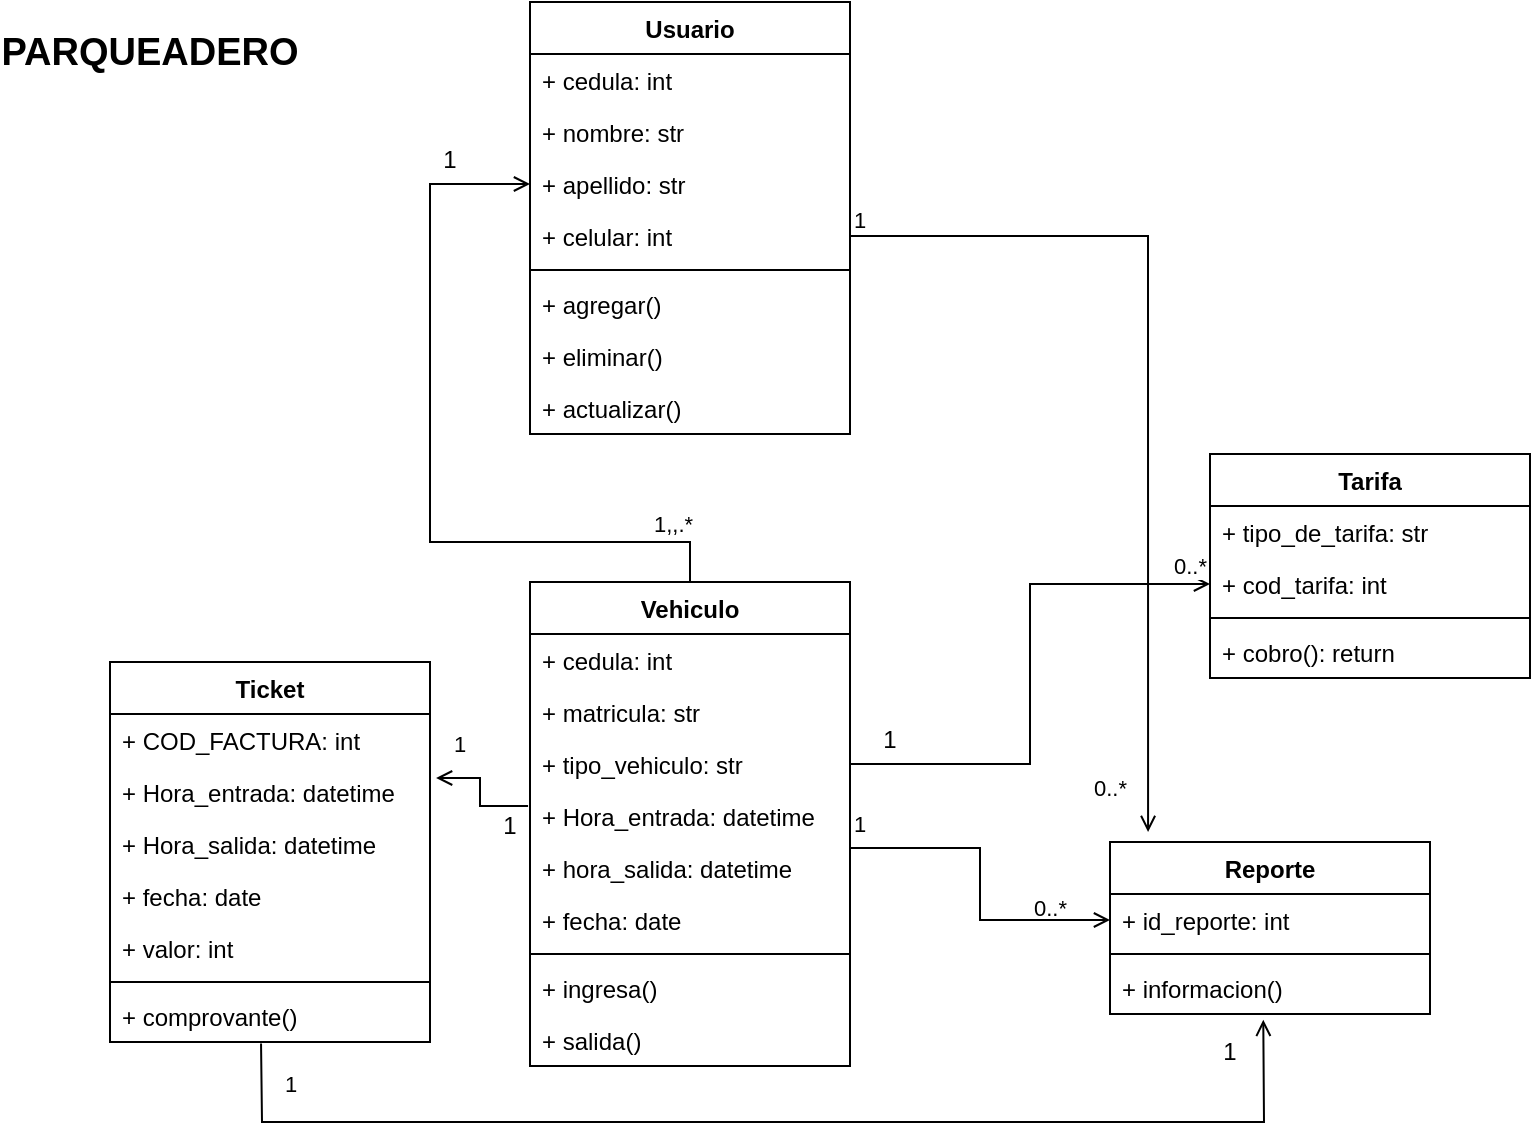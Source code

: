 <mxfile version="20.3.0" type="device"><diagram id="OvyDrUcU38aJkp216jhE" name="Página-1"><mxGraphModel dx="868" dy="593" grid="1" gridSize="10" guides="1" tooltips="1" connect="1" arrows="1" fold="1" page="1" pageScale="1" pageWidth="827" pageHeight="1169" math="0" shadow="0"><root><mxCell id="0"/><mxCell id="1" parent="0"/><mxCell id="oxeVCbczg50KtXoZs9Jp-1" value="Usuario" style="swimlane;fontStyle=1;align=center;verticalAlign=top;childLayout=stackLayout;horizontal=1;startSize=26;horizontalStack=0;resizeParent=1;resizeParentMax=0;resizeLast=0;collapsible=1;marginBottom=0;" parent="1" vertex="1"><mxGeometry x="310" y="70" width="160" height="216" as="geometry"/></mxCell><mxCell id="oxeVCbczg50KtXoZs9Jp-2" value="+ cedula: int&#10;&#10;&#10;&#10;&#10;" style="text;strokeColor=none;fillColor=none;align=left;verticalAlign=top;spacingLeft=4;spacingRight=4;overflow=hidden;rotatable=0;points=[[0,0.5],[1,0.5]];portConstraint=eastwest;" parent="oxeVCbczg50KtXoZs9Jp-1" vertex="1"><mxGeometry y="26" width="160" height="26" as="geometry"/></mxCell><mxCell id="oxeVCbczg50KtXoZs9Jp-7" value="+ nombre: str&#10;&#10;&#10;&#10;&#10;" style="text;strokeColor=none;fillColor=none;align=left;verticalAlign=top;spacingLeft=4;spacingRight=4;overflow=hidden;rotatable=0;points=[[0,0.5],[1,0.5]];portConstraint=eastwest;" parent="oxeVCbczg50KtXoZs9Jp-1" vertex="1"><mxGeometry y="52" width="160" height="26" as="geometry"/></mxCell><mxCell id="oxeVCbczg50KtXoZs9Jp-8" value="+ apellido: str&#10;&#10;&#10;&#10;&#10;" style="text;strokeColor=none;fillColor=none;align=left;verticalAlign=top;spacingLeft=4;spacingRight=4;overflow=hidden;rotatable=0;points=[[0,0.5],[1,0.5]];portConstraint=eastwest;" parent="oxeVCbczg50KtXoZs9Jp-1" vertex="1"><mxGeometry y="78" width="160" height="26" as="geometry"/></mxCell><mxCell id="oxeVCbczg50KtXoZs9Jp-9" value="+ celular: int&#10;&#10;&#10;&#10;&#10;" style="text;strokeColor=none;fillColor=none;align=left;verticalAlign=top;spacingLeft=4;spacingRight=4;overflow=hidden;rotatable=0;points=[[0,0.5],[1,0.5]];portConstraint=eastwest;" parent="oxeVCbczg50KtXoZs9Jp-1" vertex="1"><mxGeometry y="104" width="160" height="26" as="geometry"/></mxCell><mxCell id="oxeVCbczg50KtXoZs9Jp-3" value="" style="line;strokeWidth=1;fillColor=none;align=left;verticalAlign=middle;spacingTop=-1;spacingLeft=3;spacingRight=3;rotatable=0;labelPosition=right;points=[];portConstraint=eastwest;strokeColor=inherit;" parent="oxeVCbczg50KtXoZs9Jp-1" vertex="1"><mxGeometry y="130" width="160" height="8" as="geometry"/></mxCell><mxCell id="oxeVCbczg50KtXoZs9Jp-4" value="+ agregar()" style="text;strokeColor=none;fillColor=none;align=left;verticalAlign=top;spacingLeft=4;spacingRight=4;overflow=hidden;rotatable=0;points=[[0,0.5],[1,0.5]];portConstraint=eastwest;" parent="oxeVCbczg50KtXoZs9Jp-1" vertex="1"><mxGeometry y="138" width="160" height="26" as="geometry"/></mxCell><mxCell id="oxeVCbczg50KtXoZs9Jp-13" value="+ eliminar()" style="text;strokeColor=none;fillColor=none;align=left;verticalAlign=top;spacingLeft=4;spacingRight=4;overflow=hidden;rotatable=0;points=[[0,0.5],[1,0.5]];portConstraint=eastwest;" parent="oxeVCbczg50KtXoZs9Jp-1" vertex="1"><mxGeometry y="164" width="160" height="26" as="geometry"/></mxCell><mxCell id="oxeVCbczg50KtXoZs9Jp-14" value="+ actualizar()" style="text;strokeColor=none;fillColor=none;align=left;verticalAlign=top;spacingLeft=4;spacingRight=4;overflow=hidden;rotatable=0;points=[[0,0.5],[1,0.5]];portConstraint=eastwest;" parent="oxeVCbczg50KtXoZs9Jp-1" vertex="1"><mxGeometry y="190" width="160" height="26" as="geometry"/></mxCell><mxCell id="oxeVCbczg50KtXoZs9Jp-15" value="Vehiculo" style="swimlane;fontStyle=1;align=center;verticalAlign=top;childLayout=stackLayout;horizontal=1;startSize=26;horizontalStack=0;resizeParent=1;resizeParentMax=0;resizeLast=0;collapsible=1;marginBottom=0;" parent="1" vertex="1"><mxGeometry x="310" y="360" width="160" height="242" as="geometry"/></mxCell><mxCell id="oxeVCbczg50KtXoZs9Jp-16" value="+ cedula: int&#10;&#10;&#10;&#10;&#10;" style="text;strokeColor=none;fillColor=none;align=left;verticalAlign=top;spacingLeft=4;spacingRight=4;overflow=hidden;rotatable=0;points=[[0,0.5],[1,0.5]];portConstraint=eastwest;" parent="oxeVCbczg50KtXoZs9Jp-15" vertex="1"><mxGeometry y="26" width="160" height="26" as="geometry"/></mxCell><mxCell id="oxeVCbczg50KtXoZs9Jp-17" value="+ matricula: str&#10;&#10;&#10;&#10;&#10;" style="text;strokeColor=none;fillColor=none;align=left;verticalAlign=top;spacingLeft=4;spacingRight=4;overflow=hidden;rotatable=0;points=[[0,0.5],[1,0.5]];portConstraint=eastwest;" parent="oxeVCbczg50KtXoZs9Jp-15" vertex="1"><mxGeometry y="52" width="160" height="26" as="geometry"/></mxCell><mxCell id="oxeVCbczg50KtXoZs9Jp-18" value="+ tipo_vehiculo: str&#10;&#10;&#10;&#10;&#10;" style="text;strokeColor=none;fillColor=none;align=left;verticalAlign=top;spacingLeft=4;spacingRight=4;overflow=hidden;rotatable=0;points=[[0,0.5],[1,0.5]];portConstraint=eastwest;" parent="oxeVCbczg50KtXoZs9Jp-15" vertex="1"><mxGeometry y="78" width="160" height="26" as="geometry"/></mxCell><mxCell id="oxeVCbczg50KtXoZs9Jp-19" value="+ Hora_entrada: datetime&#10;&#10;&#10;&#10;&#10;" style="text;strokeColor=none;fillColor=none;align=left;verticalAlign=top;spacingLeft=4;spacingRight=4;overflow=hidden;rotatable=0;points=[[0,0.5],[1,0.5]];portConstraint=eastwest;" parent="oxeVCbczg50KtXoZs9Jp-15" vertex="1"><mxGeometry y="104" width="160" height="26" as="geometry"/></mxCell><mxCell id="oxeVCbczg50KtXoZs9Jp-20" value="+ hora_salida: datetime &#10;&#10;&#10;&#10;&#10;" style="text;strokeColor=none;fillColor=none;align=left;verticalAlign=top;spacingLeft=4;spacingRight=4;overflow=hidden;rotatable=0;points=[[0,0.5],[1,0.5]];portConstraint=eastwest;" parent="oxeVCbczg50KtXoZs9Jp-15" vertex="1"><mxGeometry y="130" width="160" height="26" as="geometry"/></mxCell><mxCell id="oxeVCbczg50KtXoZs9Jp-25" value="+ fecha: date &#10;&#10;&#10;&#10;&#10;" style="text;strokeColor=none;fillColor=none;align=left;verticalAlign=top;spacingLeft=4;spacingRight=4;overflow=hidden;rotatable=0;points=[[0,0.5],[1,0.5]];portConstraint=eastwest;" parent="oxeVCbczg50KtXoZs9Jp-15" vertex="1"><mxGeometry y="156" width="160" height="26" as="geometry"/></mxCell><mxCell id="oxeVCbczg50KtXoZs9Jp-21" value="" style="line;strokeWidth=1;fillColor=none;align=left;verticalAlign=middle;spacingTop=-1;spacingLeft=3;spacingRight=3;rotatable=0;labelPosition=right;points=[];portConstraint=eastwest;strokeColor=inherit;" parent="oxeVCbczg50KtXoZs9Jp-15" vertex="1"><mxGeometry y="182" width="160" height="8" as="geometry"/></mxCell><mxCell id="oxeVCbczg50KtXoZs9Jp-22" value="+ ingresa()" style="text;strokeColor=none;fillColor=none;align=left;verticalAlign=top;spacingLeft=4;spacingRight=4;overflow=hidden;rotatable=0;points=[[0,0.5],[1,0.5]];portConstraint=eastwest;" parent="oxeVCbczg50KtXoZs9Jp-15" vertex="1"><mxGeometry y="190" width="160" height="26" as="geometry"/></mxCell><mxCell id="oxeVCbczg50KtXoZs9Jp-23" value="+ salida()" style="text;strokeColor=none;fillColor=none;align=left;verticalAlign=top;spacingLeft=4;spacingRight=4;overflow=hidden;rotatable=0;points=[[0,0.5],[1,0.5]];portConstraint=eastwest;" parent="oxeVCbczg50KtXoZs9Jp-15" vertex="1"><mxGeometry y="216" width="160" height="26" as="geometry"/></mxCell><mxCell id="oxeVCbczg50KtXoZs9Jp-29" value="Tarifa" style="swimlane;fontStyle=1;align=center;verticalAlign=top;childLayout=stackLayout;horizontal=1;startSize=26;horizontalStack=0;resizeParent=1;resizeParentMax=0;resizeLast=0;collapsible=1;marginBottom=0;" parent="1" vertex="1"><mxGeometry x="650" y="296" width="160" height="112" as="geometry"/></mxCell><mxCell id="oxeVCbczg50KtXoZs9Jp-30" value="+ tipo_de_tarifa: str" style="text;strokeColor=none;fillColor=none;align=left;verticalAlign=top;spacingLeft=4;spacingRight=4;overflow=hidden;rotatable=0;points=[[0,0.5],[1,0.5]];portConstraint=eastwest;" parent="oxeVCbczg50KtXoZs9Jp-29" vertex="1"><mxGeometry y="26" width="160" height="26" as="geometry"/></mxCell><mxCell id="oxeVCbczg50KtXoZs9Jp-33" value="+ cod_tarifa: int" style="text;strokeColor=none;fillColor=none;align=left;verticalAlign=top;spacingLeft=4;spacingRight=4;overflow=hidden;rotatable=0;points=[[0,0.5],[1,0.5]];portConstraint=eastwest;" parent="oxeVCbczg50KtXoZs9Jp-29" vertex="1"><mxGeometry y="52" width="160" height="26" as="geometry"/></mxCell><mxCell id="oxeVCbczg50KtXoZs9Jp-31" value="" style="line;strokeWidth=1;fillColor=none;align=left;verticalAlign=middle;spacingTop=-1;spacingLeft=3;spacingRight=3;rotatable=0;labelPosition=right;points=[];portConstraint=eastwest;strokeColor=inherit;" parent="oxeVCbczg50KtXoZs9Jp-29" vertex="1"><mxGeometry y="78" width="160" height="8" as="geometry"/></mxCell><mxCell id="oxeVCbczg50KtXoZs9Jp-32" value="+ cobro(): return" style="text;strokeColor=none;fillColor=none;align=left;verticalAlign=top;spacingLeft=4;spacingRight=4;overflow=hidden;rotatable=0;points=[[0,0.5],[1,0.5]];portConstraint=eastwest;" parent="oxeVCbczg50KtXoZs9Jp-29" vertex="1"><mxGeometry y="86" width="160" height="26" as="geometry"/></mxCell><mxCell id="oxeVCbczg50KtXoZs9Jp-35" value="0..*" style="endArrow=open;endFill=0;html=1;edgeStyle=orthogonalEdgeStyle;align=left;verticalAlign=top;rounded=0;exitX=1;exitY=0.5;exitDx=0;exitDy=0;entryX=0;entryY=0.5;entryDx=0;entryDy=0;" parent="1" source="oxeVCbczg50KtXoZs9Jp-18" target="oxeVCbczg50KtXoZs9Jp-33" edge="1"><mxGeometry x="-0.333" y="-59" relative="1" as="geometry"><mxPoint x="410" y="350" as="sourcePoint"/><mxPoint x="570" y="350" as="targetPoint"/><mxPoint x="-59" y="59" as="offset"/></mxGeometry></mxCell><mxCell id="oxeVCbczg50KtXoZs9Jp-36" value="0..*" style="edgeLabel;resizable=0;html=1;align=left;verticalAlign=bottom;" parent="oxeVCbczg50KtXoZs9Jp-35" connectable="0" vertex="1"><mxGeometry x="-1" relative="1" as="geometry"><mxPoint x="160" y="-91" as="offset"/></mxGeometry></mxCell><mxCell id="oxeVCbczg50KtXoZs9Jp-37" value="Ticket" style="swimlane;fontStyle=1;align=center;verticalAlign=top;childLayout=stackLayout;horizontal=1;startSize=26;horizontalStack=0;resizeParent=1;resizeParentMax=0;resizeLast=0;collapsible=1;marginBottom=0;" parent="1" vertex="1"><mxGeometry x="100" y="400" width="160" height="190" as="geometry"/></mxCell><mxCell id="oxeVCbczg50KtXoZs9Jp-45" value="+ COD_FACTURA: int " style="text;strokeColor=none;fillColor=none;align=left;verticalAlign=top;spacingLeft=4;spacingRight=4;overflow=hidden;rotatable=0;points=[[0,0.5],[1,0.5]];portConstraint=eastwest;" parent="oxeVCbczg50KtXoZs9Jp-37" vertex="1"><mxGeometry y="26" width="160" height="26" as="geometry"/></mxCell><mxCell id="oxeVCbczg50KtXoZs9Jp-47" value="+ Hora_entrada: datetime&#10;&#10;&#10;&#10;&#10;" style="text;strokeColor=none;fillColor=none;align=left;verticalAlign=top;spacingLeft=4;spacingRight=4;overflow=hidden;rotatable=0;points=[[0,0.5],[1,0.5]];portConstraint=eastwest;" parent="oxeVCbczg50KtXoZs9Jp-37" vertex="1"><mxGeometry y="52" width="160" height="26" as="geometry"/></mxCell><mxCell id="oxeVCbczg50KtXoZs9Jp-48" value="+ Hora_salida: datetime &#10;&#10;&#10;&#10;&#10;" style="text;strokeColor=none;fillColor=none;align=left;verticalAlign=top;spacingLeft=4;spacingRight=4;overflow=hidden;rotatable=0;points=[[0,0.5],[1,0.5]];portConstraint=eastwest;" parent="oxeVCbczg50KtXoZs9Jp-37" vertex="1"><mxGeometry y="78" width="160" height="26" as="geometry"/></mxCell><mxCell id="oxeVCbczg50KtXoZs9Jp-49" value="+ fecha: date &#10;&#10;&#10;&#10;&#10;" style="text;strokeColor=none;fillColor=none;align=left;verticalAlign=top;spacingLeft=4;spacingRight=4;overflow=hidden;rotatable=0;points=[[0,0.5],[1,0.5]];portConstraint=eastwest;" parent="oxeVCbczg50KtXoZs9Jp-37" vertex="1"><mxGeometry y="104" width="160" height="26" as="geometry"/></mxCell><mxCell id="oxeVCbczg50KtXoZs9Jp-51" value="+ valor: int&#10;&#10;&#10;&#10;&#10;" style="text;strokeColor=none;fillColor=none;align=left;verticalAlign=top;spacingLeft=4;spacingRight=4;overflow=hidden;rotatable=0;points=[[0,0.5],[1,0.5]];portConstraint=eastwest;" parent="oxeVCbczg50KtXoZs9Jp-37" vertex="1"><mxGeometry y="130" width="160" height="26" as="geometry"/></mxCell><mxCell id="oxeVCbczg50KtXoZs9Jp-39" value="" style="line;strokeWidth=1;fillColor=none;align=left;verticalAlign=middle;spacingTop=-1;spacingLeft=3;spacingRight=3;rotatable=0;labelPosition=right;points=[];portConstraint=eastwest;strokeColor=inherit;" parent="oxeVCbczg50KtXoZs9Jp-37" vertex="1"><mxGeometry y="156" width="160" height="8" as="geometry"/></mxCell><mxCell id="oxeVCbczg50KtXoZs9Jp-40" value="+ comprovante()" style="text;strokeColor=none;fillColor=none;align=left;verticalAlign=top;spacingLeft=4;spacingRight=4;overflow=hidden;rotatable=0;points=[[0,0.5],[1,0.5]];portConstraint=eastwest;" parent="oxeVCbczg50KtXoZs9Jp-37" vertex="1"><mxGeometry y="164" width="160" height="26" as="geometry"/></mxCell><mxCell id="oxeVCbczg50KtXoZs9Jp-42" value="1" style="endArrow=open;html=1;endSize=6;startArrow=none;startSize=14;startFill=0;edgeStyle=orthogonalEdgeStyle;align=left;verticalAlign=bottom;rounded=0;entryX=1.019;entryY=0.231;entryDx=0;entryDy=0;exitX=-0.006;exitY=0.308;exitDx=0;exitDy=0;exitPerimeter=0;entryPerimeter=0;" parent="1" source="oxeVCbczg50KtXoZs9Jp-19" target="oxeVCbczg50KtXoZs9Jp-47" edge="1"><mxGeometry x="0.768" y="-8" relative="1" as="geometry"><mxPoint x="250" y="510" as="sourcePoint"/><mxPoint x="260" y="491" as="targetPoint"/><mxPoint as="offset"/></mxGeometry></mxCell><mxCell id="oxeVCbczg50KtXoZs9Jp-44" value="1,,.*" style="endArrow=open;html=1;endSize=6;startArrow=none;startSize=14;startFill=0;edgeStyle=orthogonalEdgeStyle;align=left;verticalAlign=bottom;rounded=0;entryX=0;entryY=0.5;entryDx=0;entryDy=0;exitX=0.5;exitY=0;exitDx=0;exitDy=0;" parent="1" source="oxeVCbczg50KtXoZs9Jp-15" target="oxeVCbczg50KtXoZs9Jp-8" edge="1"><mxGeometry x="-0.788" relative="1" as="geometry"><mxPoint x="140" y="310" as="sourcePoint"/><mxPoint x="300" y="310" as="targetPoint"/><Array as="points"><mxPoint x="390" y="340"/><mxPoint x="260" y="340"/><mxPoint x="260" y="161"/></Array><mxPoint as="offset"/></mxGeometry></mxCell><mxCell id="oxeVCbczg50KtXoZs9Jp-56" value="Reporte" style="swimlane;fontStyle=1;align=center;verticalAlign=top;childLayout=stackLayout;horizontal=1;startSize=26;horizontalStack=0;resizeParent=1;resizeParentMax=0;resizeLast=0;collapsible=1;marginBottom=0;" parent="1" vertex="1"><mxGeometry x="600" y="490" width="160" height="86" as="geometry"/></mxCell><mxCell id="oxeVCbczg50KtXoZs9Jp-57" value="+ id_reporte: int" style="text;strokeColor=none;fillColor=none;align=left;verticalAlign=top;spacingLeft=4;spacingRight=4;overflow=hidden;rotatable=0;points=[[0,0.5],[1,0.5]];portConstraint=eastwest;" parent="oxeVCbczg50KtXoZs9Jp-56" vertex="1"><mxGeometry y="26" width="160" height="26" as="geometry"/></mxCell><mxCell id="oxeVCbczg50KtXoZs9Jp-58" value="" style="line;strokeWidth=1;fillColor=none;align=left;verticalAlign=middle;spacingTop=-1;spacingLeft=3;spacingRight=3;rotatable=0;labelPosition=right;points=[];portConstraint=eastwest;strokeColor=inherit;" parent="oxeVCbczg50KtXoZs9Jp-56" vertex="1"><mxGeometry y="52" width="160" height="8" as="geometry"/></mxCell><mxCell id="oxeVCbczg50KtXoZs9Jp-59" value="+ informacion()" style="text;strokeColor=none;fillColor=none;align=left;verticalAlign=top;spacingLeft=4;spacingRight=4;overflow=hidden;rotatable=0;points=[[0,0.5],[1,0.5]];portConstraint=eastwest;" parent="oxeVCbczg50KtXoZs9Jp-56" vertex="1"><mxGeometry y="60" width="160" height="26" as="geometry"/></mxCell><mxCell id="oxeVCbczg50KtXoZs9Jp-60" value="1" style="endArrow=open;html=1;endSize=6;startArrow=none;startSize=6;startFill=0;edgeStyle=orthogonalEdgeStyle;align=left;verticalAlign=bottom;rounded=0;entryX=0;entryY=0.5;entryDx=0;entryDy=0;exitX=1;exitY=0.115;exitDx=0;exitDy=0;exitPerimeter=0;endFill=0;strokeWidth=1;" parent="1" source="oxeVCbczg50KtXoZs9Jp-20" target="oxeVCbczg50KtXoZs9Jp-57" edge="1"><mxGeometry x="-1" y="3" relative="1" as="geometry"><mxPoint x="470" y="510" as="sourcePoint"/><mxPoint x="630" y="510" as="targetPoint"/></mxGeometry></mxCell><mxCell id="oxeVCbczg50KtXoZs9Jp-62" value="0..*" style="endArrow=open;endFill=0;html=1;edgeStyle=orthogonalEdgeStyle;align=left;verticalAlign=top;rounded=0;exitX=1;exitY=0.5;exitDx=0;exitDy=0;entryX=0.119;entryY=-0.058;entryDx=0;entryDy=0;entryPerimeter=0;" parent="1" source="oxeVCbczg50KtXoZs9Jp-9" target="oxeVCbczg50KtXoZs9Jp-56" edge="1"><mxGeometry x="0.843" y="-29" relative="1" as="geometry"><mxPoint x="500" y="180" as="sourcePoint"/><mxPoint x="660" y="180" as="targetPoint"/><mxPoint as="offset"/></mxGeometry></mxCell><mxCell id="oxeVCbczg50KtXoZs9Jp-63" value="1" style="edgeLabel;resizable=0;html=1;align=left;verticalAlign=bottom;" parent="oxeVCbczg50KtXoZs9Jp-62" connectable="0" vertex="1"><mxGeometry x="-1" relative="1" as="geometry"/></mxCell><mxCell id="oxeVCbczg50KtXoZs9Jp-70" value="1" style="text;align=center;fontStyle=0;verticalAlign=middle;spacingLeft=3;spacingRight=3;strokeColor=none;rotatable=0;points=[[0,0.5],[1,0.5]];portConstraint=eastwest;" parent="1" vertex="1"><mxGeometry x="460" y="430" width="60" height="16" as="geometry"/></mxCell><mxCell id="oxeVCbczg50KtXoZs9Jp-71" value="1" style="text;align=center;fontStyle=0;verticalAlign=middle;spacingLeft=3;spacingRight=3;strokeColor=none;rotatable=0;points=[[0,0.5],[1,0.5]];portConstraint=eastwest;" parent="1" vertex="1"><mxGeometry x="240" y="140" width="60" height="16" as="geometry"/></mxCell><mxCell id="oxeVCbczg50KtXoZs9Jp-74" value="1" style="html=1;verticalAlign=bottom;endArrow=open;rounded=0;strokeWidth=1;startSize=6;endSize=6;exitX=0.472;exitY=1.027;exitDx=0;exitDy=0;exitPerimeter=0;entryX=0.479;entryY=1.113;entryDx=0;entryDy=0;entryPerimeter=0;endFill=0;" parent="1" source="oxeVCbczg50KtXoZs9Jp-40" target="oxeVCbczg50KtXoZs9Jp-59" edge="1"><mxGeometry x="-0.82" y="10" width="80" relative="1" as="geometry"><mxPoint x="210" y="650" as="sourcePoint"/><mxPoint x="290" y="650" as="targetPoint"/><Array as="points"><mxPoint x="176" y="630"/><mxPoint x="677" y="630"/></Array><mxPoint as="offset"/></mxGeometry></mxCell><mxCell id="oxeVCbczg50KtXoZs9Jp-75" value="1" style="text;align=center;fontStyle=0;verticalAlign=middle;spacingLeft=3;spacingRight=3;strokeColor=none;rotatable=0;points=[[0,0.5],[1,0.5]];portConstraint=eastwest;" parent="1" vertex="1"><mxGeometry x="630" y="586" width="60" height="16" as="geometry"/></mxCell><mxCell id="oxeVCbczg50KtXoZs9Jp-76" value="1" style="text;align=center;fontStyle=0;verticalAlign=middle;spacingLeft=3;spacingRight=3;strokeColor=none;rotatable=0;points=[[0,0.5],[1,0.5]];portConstraint=eastwest;" parent="1" vertex="1"><mxGeometry x="290" y="473" width="20" height="16" as="geometry"/></mxCell><mxCell id="c1oGDIHtlTNeFdenMdex-1" value="PARQUEADERO" style="text;align=center;fontStyle=1;verticalAlign=middle;spacingLeft=3;spacingRight=3;strokeColor=none;rotatable=0;points=[[0,0.5],[1,0.5]];portConstraint=eastwest;fontSize=19;" vertex="1" parent="1"><mxGeometry x="80" y="80" width="80" height="26" as="geometry"/></mxCell></root></mxGraphModel></diagram></mxfile>